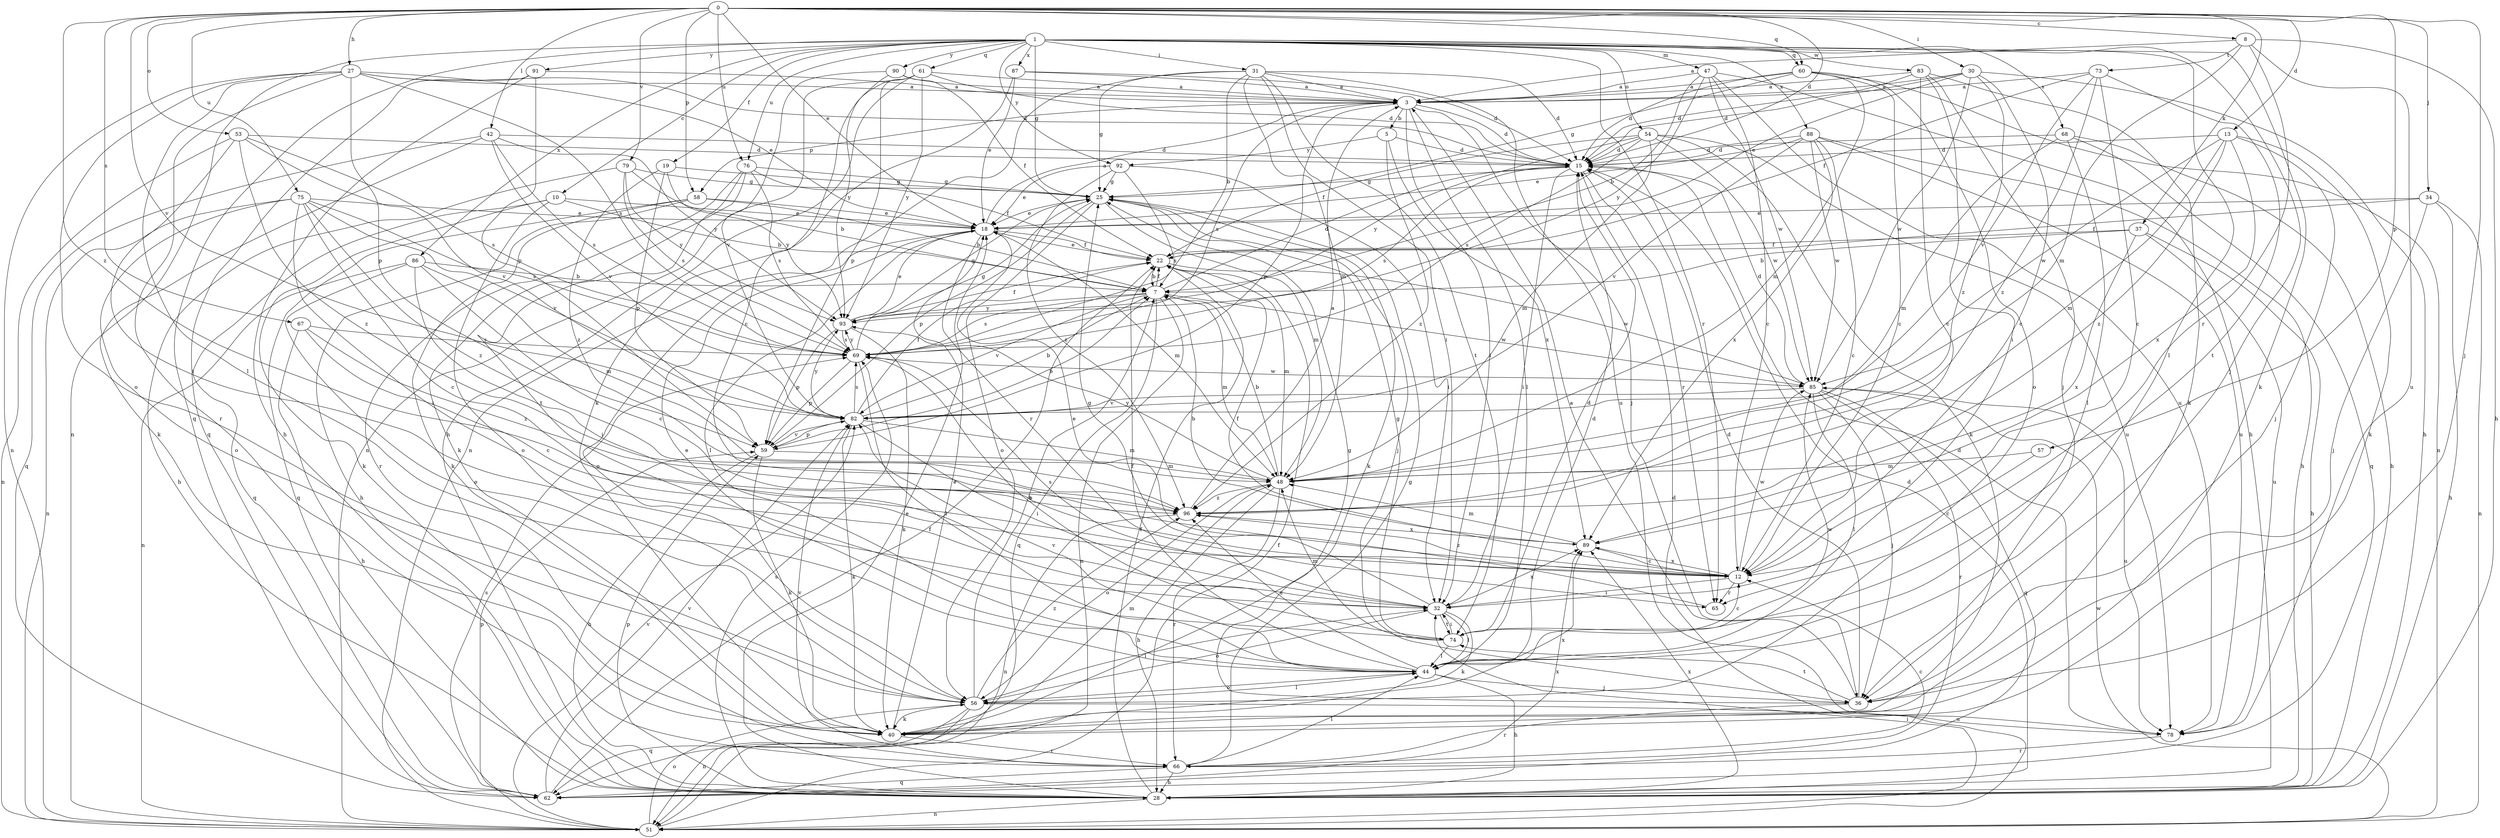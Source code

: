 strict digraph  {
0;
1;
3;
5;
7;
8;
10;
12;
13;
15;
18;
19;
22;
25;
27;
28;
30;
31;
32;
34;
36;
37;
40;
42;
44;
47;
48;
51;
53;
54;
56;
57;
58;
59;
60;
61;
62;
65;
66;
67;
68;
69;
73;
74;
75;
76;
78;
79;
82;
83;
85;
86;
87;
88;
89;
90;
91;
92;
93;
96;
0 -> 8  [label=c];
0 -> 13  [label=d];
0 -> 15  [label=d];
0 -> 18  [label=e];
0 -> 27  [label=h];
0 -> 30  [label=i];
0 -> 34  [label=j];
0 -> 36  [label=j];
0 -> 37  [label=k];
0 -> 42  [label=l];
0 -> 53  [label=o];
0 -> 57  [label=p];
0 -> 58  [label=p];
0 -> 60  [label=q];
0 -> 67  [label=s];
0 -> 75  [label=u];
0 -> 76  [label=u];
0 -> 79  [label=v];
0 -> 82  [label=v];
0 -> 96  [label=z];
1 -> 10  [label=c];
1 -> 19  [label=f];
1 -> 25  [label=g];
1 -> 31  [label=i];
1 -> 36  [label=j];
1 -> 40  [label=k];
1 -> 44  [label=l];
1 -> 47  [label=m];
1 -> 51  [label=n];
1 -> 54  [label=o];
1 -> 60  [label=q];
1 -> 61  [label=q];
1 -> 62  [label=q];
1 -> 65  [label=r];
1 -> 68  [label=s];
1 -> 76  [label=u];
1 -> 83  [label=w];
1 -> 86  [label=x];
1 -> 87  [label=x];
1 -> 88  [label=x];
1 -> 90  [label=y];
1 -> 91  [label=y];
1 -> 92  [label=y];
3 -> 5  [label=b];
3 -> 15  [label=d];
3 -> 32  [label=i];
3 -> 36  [label=j];
3 -> 44  [label=l];
3 -> 58  [label=p];
3 -> 59  [label=p];
3 -> 69  [label=s];
5 -> 15  [label=d];
5 -> 89  [label=x];
5 -> 92  [label=y];
5 -> 96  [label=z];
7 -> 15  [label=d];
7 -> 22  [label=f];
7 -> 48  [label=m];
7 -> 51  [label=n];
7 -> 62  [label=q];
7 -> 69  [label=s];
7 -> 82  [label=v];
7 -> 85  [label=w];
7 -> 93  [label=y];
8 -> 3  [label=a];
8 -> 28  [label=h];
8 -> 48  [label=m];
8 -> 65  [label=r];
8 -> 73  [label=t];
8 -> 78  [label=u];
10 -> 7  [label=b];
10 -> 18  [label=e];
10 -> 40  [label=k];
10 -> 56  [label=o];
10 -> 62  [label=q];
12 -> 22  [label=f];
12 -> 32  [label=i];
12 -> 65  [label=r];
12 -> 85  [label=w];
12 -> 89  [label=x];
12 -> 96  [label=z];
13 -> 15  [label=d];
13 -> 36  [label=j];
13 -> 40  [label=k];
13 -> 48  [label=m];
13 -> 85  [label=w];
13 -> 89  [label=x];
13 -> 96  [label=z];
15 -> 25  [label=g];
15 -> 32  [label=i];
15 -> 65  [label=r];
15 -> 69  [label=s];
18 -> 3  [label=a];
18 -> 22  [label=f];
18 -> 44  [label=l];
18 -> 48  [label=m];
18 -> 56  [label=o];
18 -> 65  [label=r];
19 -> 25  [label=g];
19 -> 59  [label=p];
19 -> 93  [label=y];
19 -> 96  [label=z];
22 -> 7  [label=b];
22 -> 18  [label=e];
22 -> 48  [label=m];
22 -> 85  [label=w];
25 -> 18  [label=e];
25 -> 36  [label=j];
25 -> 40  [label=k];
25 -> 48  [label=m];
25 -> 56  [label=o];
25 -> 59  [label=p];
27 -> 3  [label=a];
27 -> 15  [label=d];
27 -> 18  [label=e];
27 -> 44  [label=l];
27 -> 51  [label=n];
27 -> 56  [label=o];
27 -> 59  [label=p];
27 -> 66  [label=r];
27 -> 69  [label=s];
28 -> 15  [label=d];
28 -> 18  [label=e];
28 -> 22  [label=f];
28 -> 51  [label=n];
28 -> 59  [label=p];
28 -> 69  [label=s];
28 -> 89  [label=x];
30 -> 3  [label=a];
30 -> 12  [label=c];
30 -> 15  [label=d];
30 -> 18  [label=e];
30 -> 28  [label=h];
30 -> 85  [label=w];
30 -> 96  [label=z];
31 -> 3  [label=a];
31 -> 7  [label=b];
31 -> 15  [label=d];
31 -> 25  [label=g];
31 -> 32  [label=i];
31 -> 48  [label=m];
31 -> 51  [label=n];
31 -> 74  [label=t];
31 -> 78  [label=u];
32 -> 25  [label=g];
32 -> 40  [label=k];
32 -> 44  [label=l];
32 -> 56  [label=o];
32 -> 69  [label=s];
32 -> 74  [label=t];
32 -> 89  [label=x];
34 -> 18  [label=e];
34 -> 22  [label=f];
34 -> 28  [label=h];
34 -> 36  [label=j];
34 -> 51  [label=n];
36 -> 3  [label=a];
36 -> 15  [label=d];
36 -> 25  [label=g];
36 -> 66  [label=r];
36 -> 74  [label=t];
37 -> 7  [label=b];
37 -> 22  [label=f];
37 -> 28  [label=h];
37 -> 78  [label=u];
37 -> 89  [label=x];
40 -> 18  [label=e];
40 -> 48  [label=m];
40 -> 66  [label=r];
40 -> 89  [label=x];
42 -> 15  [label=d];
42 -> 40  [label=k];
42 -> 62  [label=q];
42 -> 69  [label=s];
42 -> 82  [label=v];
42 -> 93  [label=y];
44 -> 15  [label=d];
44 -> 18  [label=e];
44 -> 22  [label=f];
44 -> 28  [label=h];
44 -> 36  [label=j];
44 -> 56  [label=o];
44 -> 82  [label=v];
44 -> 85  [label=w];
44 -> 96  [label=z];
47 -> 3  [label=a];
47 -> 7  [label=b];
47 -> 12  [label=c];
47 -> 28  [label=h];
47 -> 78  [label=u];
47 -> 85  [label=w];
47 -> 93  [label=y];
48 -> 7  [label=b];
48 -> 28  [label=h];
48 -> 56  [label=o];
48 -> 66  [label=r];
48 -> 93  [label=y];
48 -> 96  [label=z];
51 -> 15  [label=d];
51 -> 22  [label=f];
51 -> 32  [label=i];
51 -> 56  [label=o];
51 -> 69  [label=s];
51 -> 82  [label=v];
51 -> 85  [label=w];
53 -> 15  [label=d];
53 -> 32  [label=i];
53 -> 51  [label=n];
53 -> 69  [label=s];
53 -> 82  [label=v];
53 -> 96  [label=z];
54 -> 15  [label=d];
54 -> 22  [label=f];
54 -> 40  [label=k];
54 -> 48  [label=m];
54 -> 69  [label=s];
54 -> 78  [label=u];
54 -> 85  [label=w];
54 -> 93  [label=y];
56 -> 7  [label=b];
56 -> 32  [label=i];
56 -> 40  [label=k];
56 -> 44  [label=l];
56 -> 51  [label=n];
56 -> 62  [label=q];
56 -> 78  [label=u];
56 -> 96  [label=z];
57 -> 12  [label=c];
57 -> 48  [label=m];
58 -> 7  [label=b];
58 -> 18  [label=e];
58 -> 28  [label=h];
58 -> 40  [label=k];
58 -> 62  [label=q];
59 -> 7  [label=b];
59 -> 28  [label=h];
59 -> 40  [label=k];
59 -> 48  [label=m];
59 -> 82  [label=v];
60 -> 3  [label=a];
60 -> 12  [label=c];
60 -> 15  [label=d];
60 -> 25  [label=g];
60 -> 48  [label=m];
60 -> 51  [label=n];
60 -> 56  [label=o];
61 -> 3  [label=a];
61 -> 12  [label=c];
61 -> 15  [label=d];
61 -> 28  [label=h];
61 -> 51  [label=n];
61 -> 59  [label=p];
61 -> 93  [label=y];
62 -> 22  [label=f];
62 -> 59  [label=p];
62 -> 82  [label=v];
62 -> 89  [label=x];
65 -> 18  [label=e];
66 -> 12  [label=c];
66 -> 25  [label=g];
66 -> 28  [label=h];
66 -> 44  [label=l];
66 -> 62  [label=q];
66 -> 82  [label=v];
67 -> 12  [label=c];
67 -> 28  [label=h];
67 -> 69  [label=s];
67 -> 96  [label=z];
68 -> 15  [label=d];
68 -> 28  [label=h];
68 -> 44  [label=l];
68 -> 48  [label=m];
68 -> 62  [label=q];
69 -> 25  [label=g];
69 -> 44  [label=l];
69 -> 59  [label=p];
69 -> 85  [label=w];
69 -> 93  [label=y];
73 -> 3  [label=a];
73 -> 12  [label=c];
73 -> 22  [label=f];
73 -> 74  [label=t];
73 -> 82  [label=v];
73 -> 96  [label=z];
74 -> 12  [label=c];
74 -> 15  [label=d];
74 -> 25  [label=g];
74 -> 32  [label=i];
74 -> 44  [label=l];
74 -> 48  [label=m];
74 -> 69  [label=s];
75 -> 12  [label=c];
75 -> 18  [label=e];
75 -> 32  [label=i];
75 -> 51  [label=n];
75 -> 56  [label=o];
75 -> 69  [label=s];
75 -> 82  [label=v];
75 -> 96  [label=z];
76 -> 22  [label=f];
76 -> 25  [label=g];
76 -> 40  [label=k];
76 -> 66  [label=r];
76 -> 69  [label=s];
76 -> 74  [label=t];
78 -> 15  [label=d];
78 -> 66  [label=r];
79 -> 7  [label=b];
79 -> 25  [label=g];
79 -> 28  [label=h];
79 -> 69  [label=s];
79 -> 93  [label=y];
82 -> 7  [label=b];
82 -> 22  [label=f];
82 -> 32  [label=i];
82 -> 40  [label=k];
82 -> 48  [label=m];
82 -> 59  [label=p];
82 -> 69  [label=s];
82 -> 93  [label=y];
83 -> 3  [label=a];
83 -> 12  [label=c];
83 -> 15  [label=d];
83 -> 32  [label=i];
83 -> 36  [label=j];
83 -> 40  [label=k];
85 -> 15  [label=d];
85 -> 36  [label=j];
85 -> 44  [label=l];
85 -> 62  [label=q];
85 -> 66  [label=r];
85 -> 78  [label=u];
85 -> 82  [label=v];
86 -> 7  [label=b];
86 -> 12  [label=c];
86 -> 32  [label=i];
86 -> 48  [label=m];
86 -> 51  [label=n];
86 -> 56  [label=o];
87 -> 3  [label=a];
87 -> 15  [label=d];
87 -> 18  [label=e];
87 -> 40  [label=k];
88 -> 12  [label=c];
88 -> 15  [label=d];
88 -> 18  [label=e];
88 -> 28  [label=h];
88 -> 78  [label=u];
88 -> 82  [label=v];
88 -> 85  [label=w];
88 -> 89  [label=x];
89 -> 7  [label=b];
89 -> 12  [label=c];
89 -> 48  [label=m];
90 -> 3  [label=a];
90 -> 22  [label=f];
90 -> 82  [label=v];
90 -> 93  [label=y];
91 -> 3  [label=a];
91 -> 28  [label=h];
91 -> 59  [label=p];
91 -> 62  [label=q];
92 -> 18  [label=e];
92 -> 25  [label=g];
92 -> 32  [label=i];
92 -> 69  [label=s];
92 -> 96  [label=z];
93 -> 18  [label=e];
93 -> 22  [label=f];
93 -> 25  [label=g];
93 -> 40  [label=k];
93 -> 59  [label=p];
93 -> 69  [label=s];
96 -> 3  [label=a];
96 -> 51  [label=n];
96 -> 89  [label=x];
}
